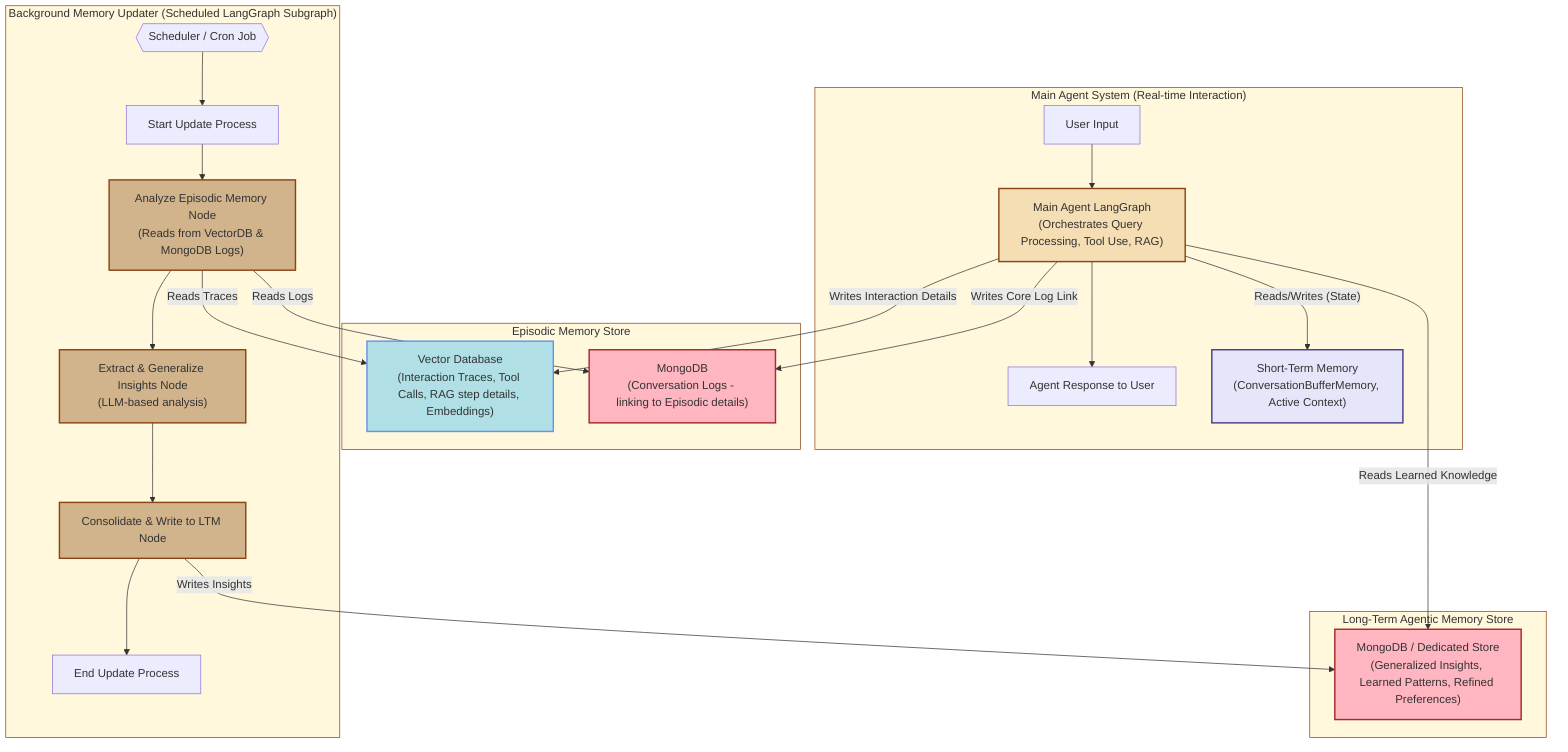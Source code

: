 %%{
  init: {
    'theme': 'base',
    'themeVariables': {
      'fontFamily': 'Comic Sans MS, cursive',
      'fontSize': '14px',
      'primaryColor': '#FFFACD',       /* ancient parchment (for graph background) */
      'nodeBorder': '#8B4513',        /* saddle brown (for node borders) */
      'lineColor': '#A0522D',         /* sienna (for lines) */
      'primaryTextColor': '#5C4033',  /* dark brown (for text) */
      'memoryColor': '#E6E6FA',       /* lavender (for memory components) */
      'dbColor': '#FFB6C1',           /* light pink (for DB) */
      'vectorDBColor': '#B0E0E6',     /* powder blue (for Vector DB) */
      'graphColor': '#F5DEB3',        /* wheat (for LangGraph components) */
      'processColor': '#D2B48C',     /* tan (for background process components) */
      'edgeLabelBackground':'#FFFFE0', /* light yellow (for edge labels background) */
      'clusterBkg': '#FFFFE0'       /* light yellow (for cluster background) */
    },
    'flowchart': {
      'curve': 'basis'
    }
  }
}%%

graph TD
    classDef mainGraph fill:#F5DEB3,stroke:#8B4513,stroke-width:2px;
    classDef memoryComp fill:#E6E6FA,stroke:#483D8B,stroke-width:2px,shape:cylinder;
    classDef dbStore fill:#FFB6C1,stroke:#A52A2A,stroke-width:2px,shape:cylinder;
    classDef vectorStore fill:#B0E0E6,stroke:#6495ED,stroke-width:2px,shape:cylinder;
    classDef backgroundGraph fill:#D2B48C,stroke:#8B4513,stroke-width:2px;
    classDef logicNode fill:#FFF8DC,stroke:#8B4513,stroke-width:1px;


    subgraph Main_Agent_System ["Main Agent System (Real-time Interaction)"]
        direction TB
        UserInput[User Input] --> MainAgentLangGraph;
        MainAgentLangGraph["Main Agent LangGraph<br/>(Orchestrates Query Processing, Tool Use, RAG)"]:::mainGraph;
        MainAgentLangGraph --> AgentOutput[Agent Response to User];

        STM["Short-Term Memory<br/>(ConversationBufferMemory, Active Context)"]:::memoryComp;
        MainAgentLangGraph -- "Reads/Writes (State)" --> STM;
    end

    subgraph Episodic_Memory_Store ["Episodic Memory Store"]
        direction LR
        VectorDB_Episodic["Vector Database<br/>(Interaction Traces, Tool Calls, RAG step details, Embeddings)"]:::vectorStore;
        MongoDB_Conv_Logs["MongoDB<br/>(Conversation Logs - linking to Episodic details)"]:::dbStore;
    end

    subgraph Long_Term_Memory_Store ["Long-Term Agentic Memory Store"]
        direction TB
        LTM_DB["MongoDB / Dedicated Store<br/>(Generalized Insights, Learned Patterns, Refined Preferences)"]:::dbStore;
    end

    MainAgentLangGraph -- "Writes Interaction Details" --> VectorDB_Episodic;
    MainAgentLangGraph -- "Writes Core Log Link" --> MongoDB_Conv_Logs;
    MainAgentLangGraph -- "Reads Learned Knowledge" --> LTM_DB;


    subgraph Background_Memory_Updater ["Background Memory Updater (Scheduled LangGraph Subgraph)"]
        direction TB
        Scheduler{{Scheduler / Cron Job}} --> BG_LangGraph_Start;
        BG_LangGraph_Start[Start Update Process] --> AnalyzeEpisodic;
        AnalyzeEpisodic["Analyze Episodic Memory Node<br/>(Reads from VectorDB & MongoDB Logs)"]:::backgroundGraph;
        ExtractInsights["Extract & Generalize Insights Node<br/>(LLM-based analysis)"]:::backgroundGraph;
        ConsolidateToLTM["Consolidate & Write to LTM Node"]:::backgroundGraph;
        UpdateComplete[End Update Process]

        AnalyzeEpisodic --> ExtractInsights;
        ExtractInsights --> ConsolidateToLTM;
        ConsolidateToLTM --> UpdateComplete;
    end

    %% Connections for Background Updater
    AnalyzeEpisodic -- "Reads Traces" --> VectorDB_Episodic;
    AnalyzeEpisodic -- "Reads Logs" --> MongoDB_Conv_Logs;
    ConsolidateToLTM -- "Writes Insights" --> LTM_DB;

    %% Styling Subgraphs
    class Main_Agent_System logicNode; 
    class Episodic_Memory_Store logicNode;
    class Long_Term_Memory_Store logicNode;
    class Background_Memory_Updater logicNode;


    %% title Phase 9 Architecture: Deep Memory Integration & Background Updater